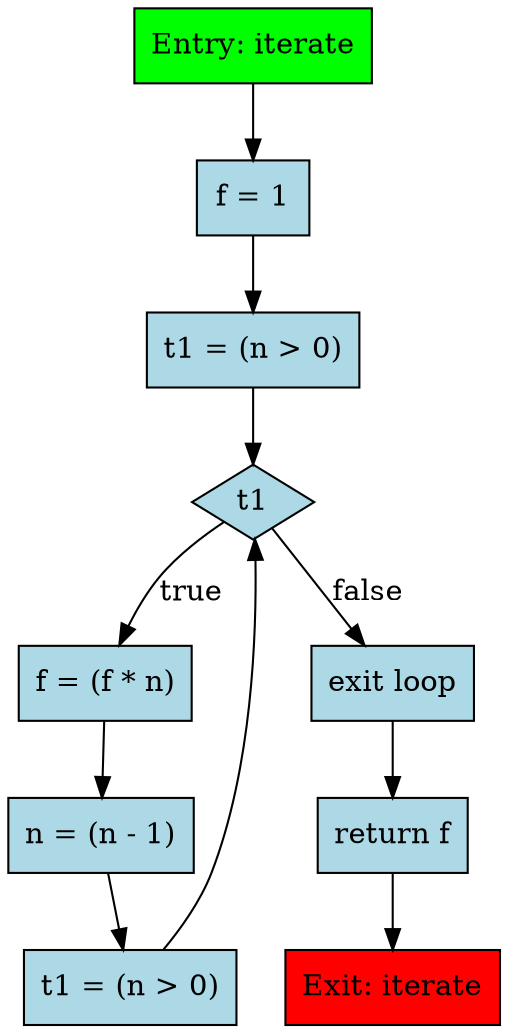 digraph "iterate" {
  node [shape=box];
  0 [label="Entry: iterate", shape=box, fillcolor=green, style=filled];
  1 [label="f = 1", shape=box, fillcolor=lightblue, style=filled];
  2 [label="t1 = (n > 0)", shape=box, fillcolor=lightblue, style=filled];
  3 [label="t1", shape=diamond, fillcolor=lightblue, style=filled];
  4 [label="f = (f * n)", shape=box, fillcolor=lightblue, style=filled];
  5 [label="n = (n - 1)", shape=box, fillcolor=lightblue, style=filled];
  6 [label="t1 = (n > 0)", shape=box, fillcolor=lightblue, style=filled];
  7 [label="exit loop", shape=box, fillcolor=lightblue, style=filled];
  8 [label="return f", shape=box, fillcolor=lightblue, style=filled];
  9 [label="Exit: iterate", shape=box, fillcolor=red, style=filled];
  1 -> 2;
  4 -> 5;
  5 -> 6;
  3 -> 4 [label="true"];
  3 -> 7 [label="false"];
  6 -> 3;
  2 -> 3;
  0 -> 1;
  7 -> 8;
  8 -> 9;
}
